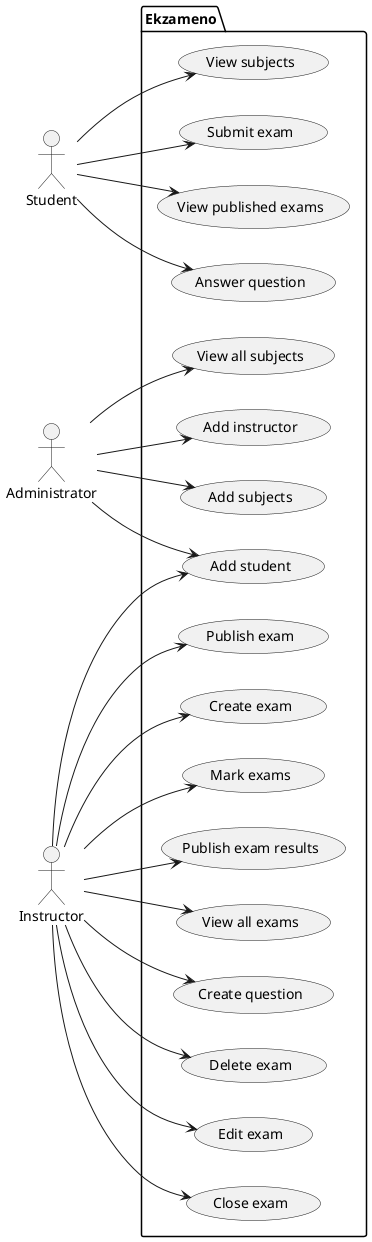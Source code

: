 @startuml Use Case Diagram

left to right direction

actor Student
actor Administrator
actor Instructor

package Ekzameno {
    usecase "Submit exam" as UC01
    usecase "Create exam" as UC02
    usecase "Mark exams" as UC03
    usecase "Publish exam results" as UC04
    usecase "Add subjects" as UC05
    usecase "View all subjects" as UC06
    usecase "Delete exam" as UC07
    usecase "Edit exam" as UC08
    usecase "Close exam" as UC09
    usecase "View published exams" as UC10
    usecase "Answer question" as UC11
    usecase "View subjects" as UC12
    usecase "Publish exam" as UC13
    usecase "View all exams" as UC14
    usecase "Create question" as UC15
    usecase "Add instructor" as UC16
    usecase "Add student" as UC17
}

Student --> UC01
Student --> UC10
Student --> UC11
Student --> UC12

Instructor --> UC02
Instructor --> UC03
Instructor --> UC04
Instructor --> UC07
Instructor --> UC08
Instructor --> UC09
Instructor --> UC13
Instructor --> UC14
Instructor --> UC15
Instructor --> UC17

Administrator --> UC05
Administrator --> UC06
Administrator --> UC16
Administrator --> UC17

@enduml
